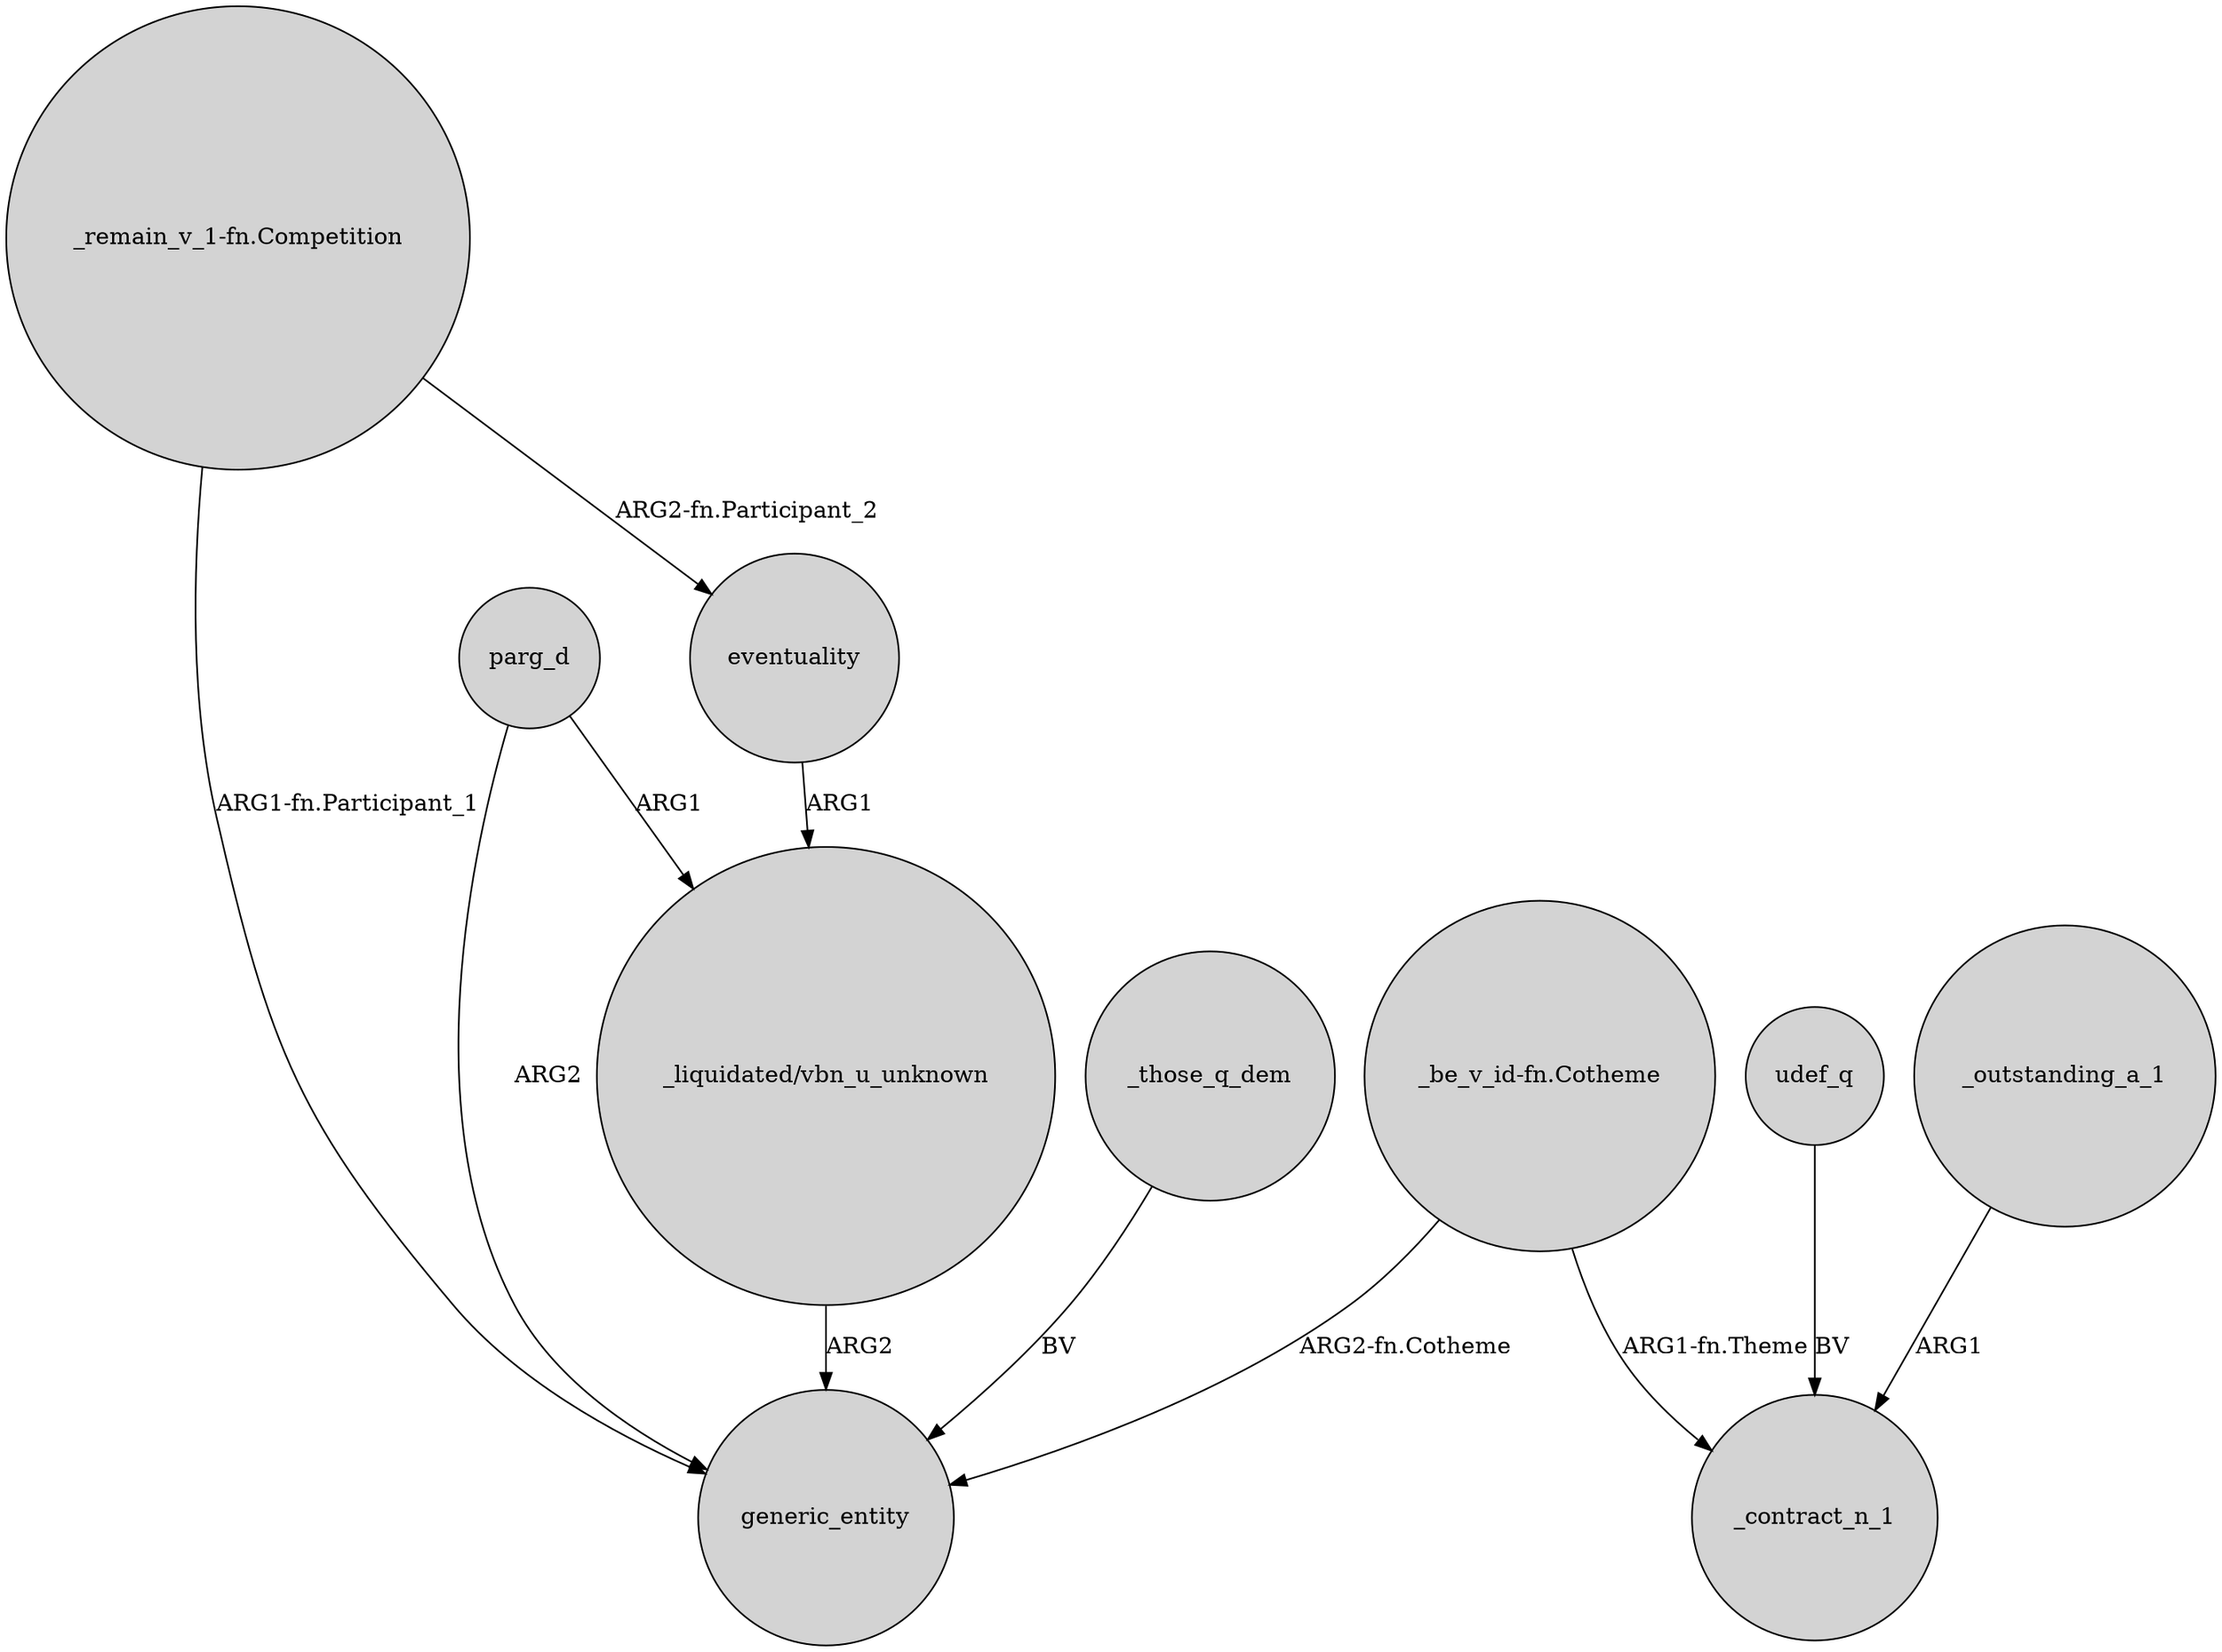 digraph {
	node [shape=circle style=filled]
	parg_d -> "_liquidated/vbn_u_unknown" [label=ARG1]
	_those_q_dem -> generic_entity [label=BV]
	eventuality -> "_liquidated/vbn_u_unknown" [label=ARG1]
	"_remain_v_1-fn.Competition" -> eventuality [label="ARG2-fn.Participant_2"]
	_outstanding_a_1 -> _contract_n_1 [label=ARG1]
	"_liquidated/vbn_u_unknown" -> generic_entity [label=ARG2]
	"_remain_v_1-fn.Competition" -> generic_entity [label="ARG1-fn.Participant_1"]
	udef_q -> _contract_n_1 [label=BV]
	"_be_v_id-fn.Cotheme" -> generic_entity [label="ARG2-fn.Cotheme"]
	"_be_v_id-fn.Cotheme" -> _contract_n_1 [label="ARG1-fn.Theme"]
	parg_d -> generic_entity [label=ARG2]
}
